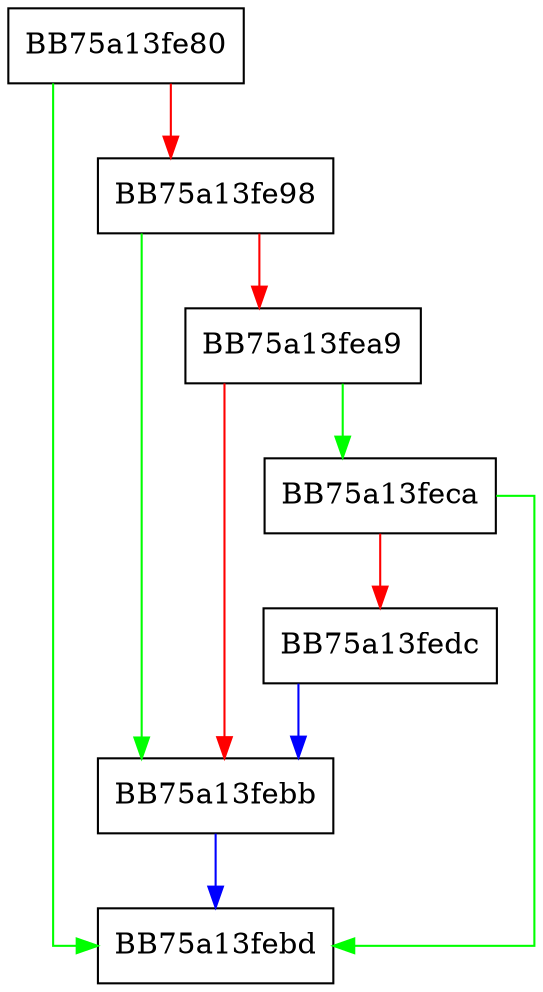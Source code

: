 digraph UsingBasePluginOnFiles {
  node [shape="box"];
  graph [splines=ortho];
  BB75a13fe80 -> BB75a13febd [color="green"];
  BB75a13fe80 -> BB75a13fe98 [color="red"];
  BB75a13fe98 -> BB75a13febb [color="green"];
  BB75a13fe98 -> BB75a13fea9 [color="red"];
  BB75a13fea9 -> BB75a13feca [color="green"];
  BB75a13fea9 -> BB75a13febb [color="red"];
  BB75a13febb -> BB75a13febd [color="blue"];
  BB75a13feca -> BB75a13febd [color="green"];
  BB75a13feca -> BB75a13fedc [color="red"];
  BB75a13fedc -> BB75a13febb [color="blue"];
}